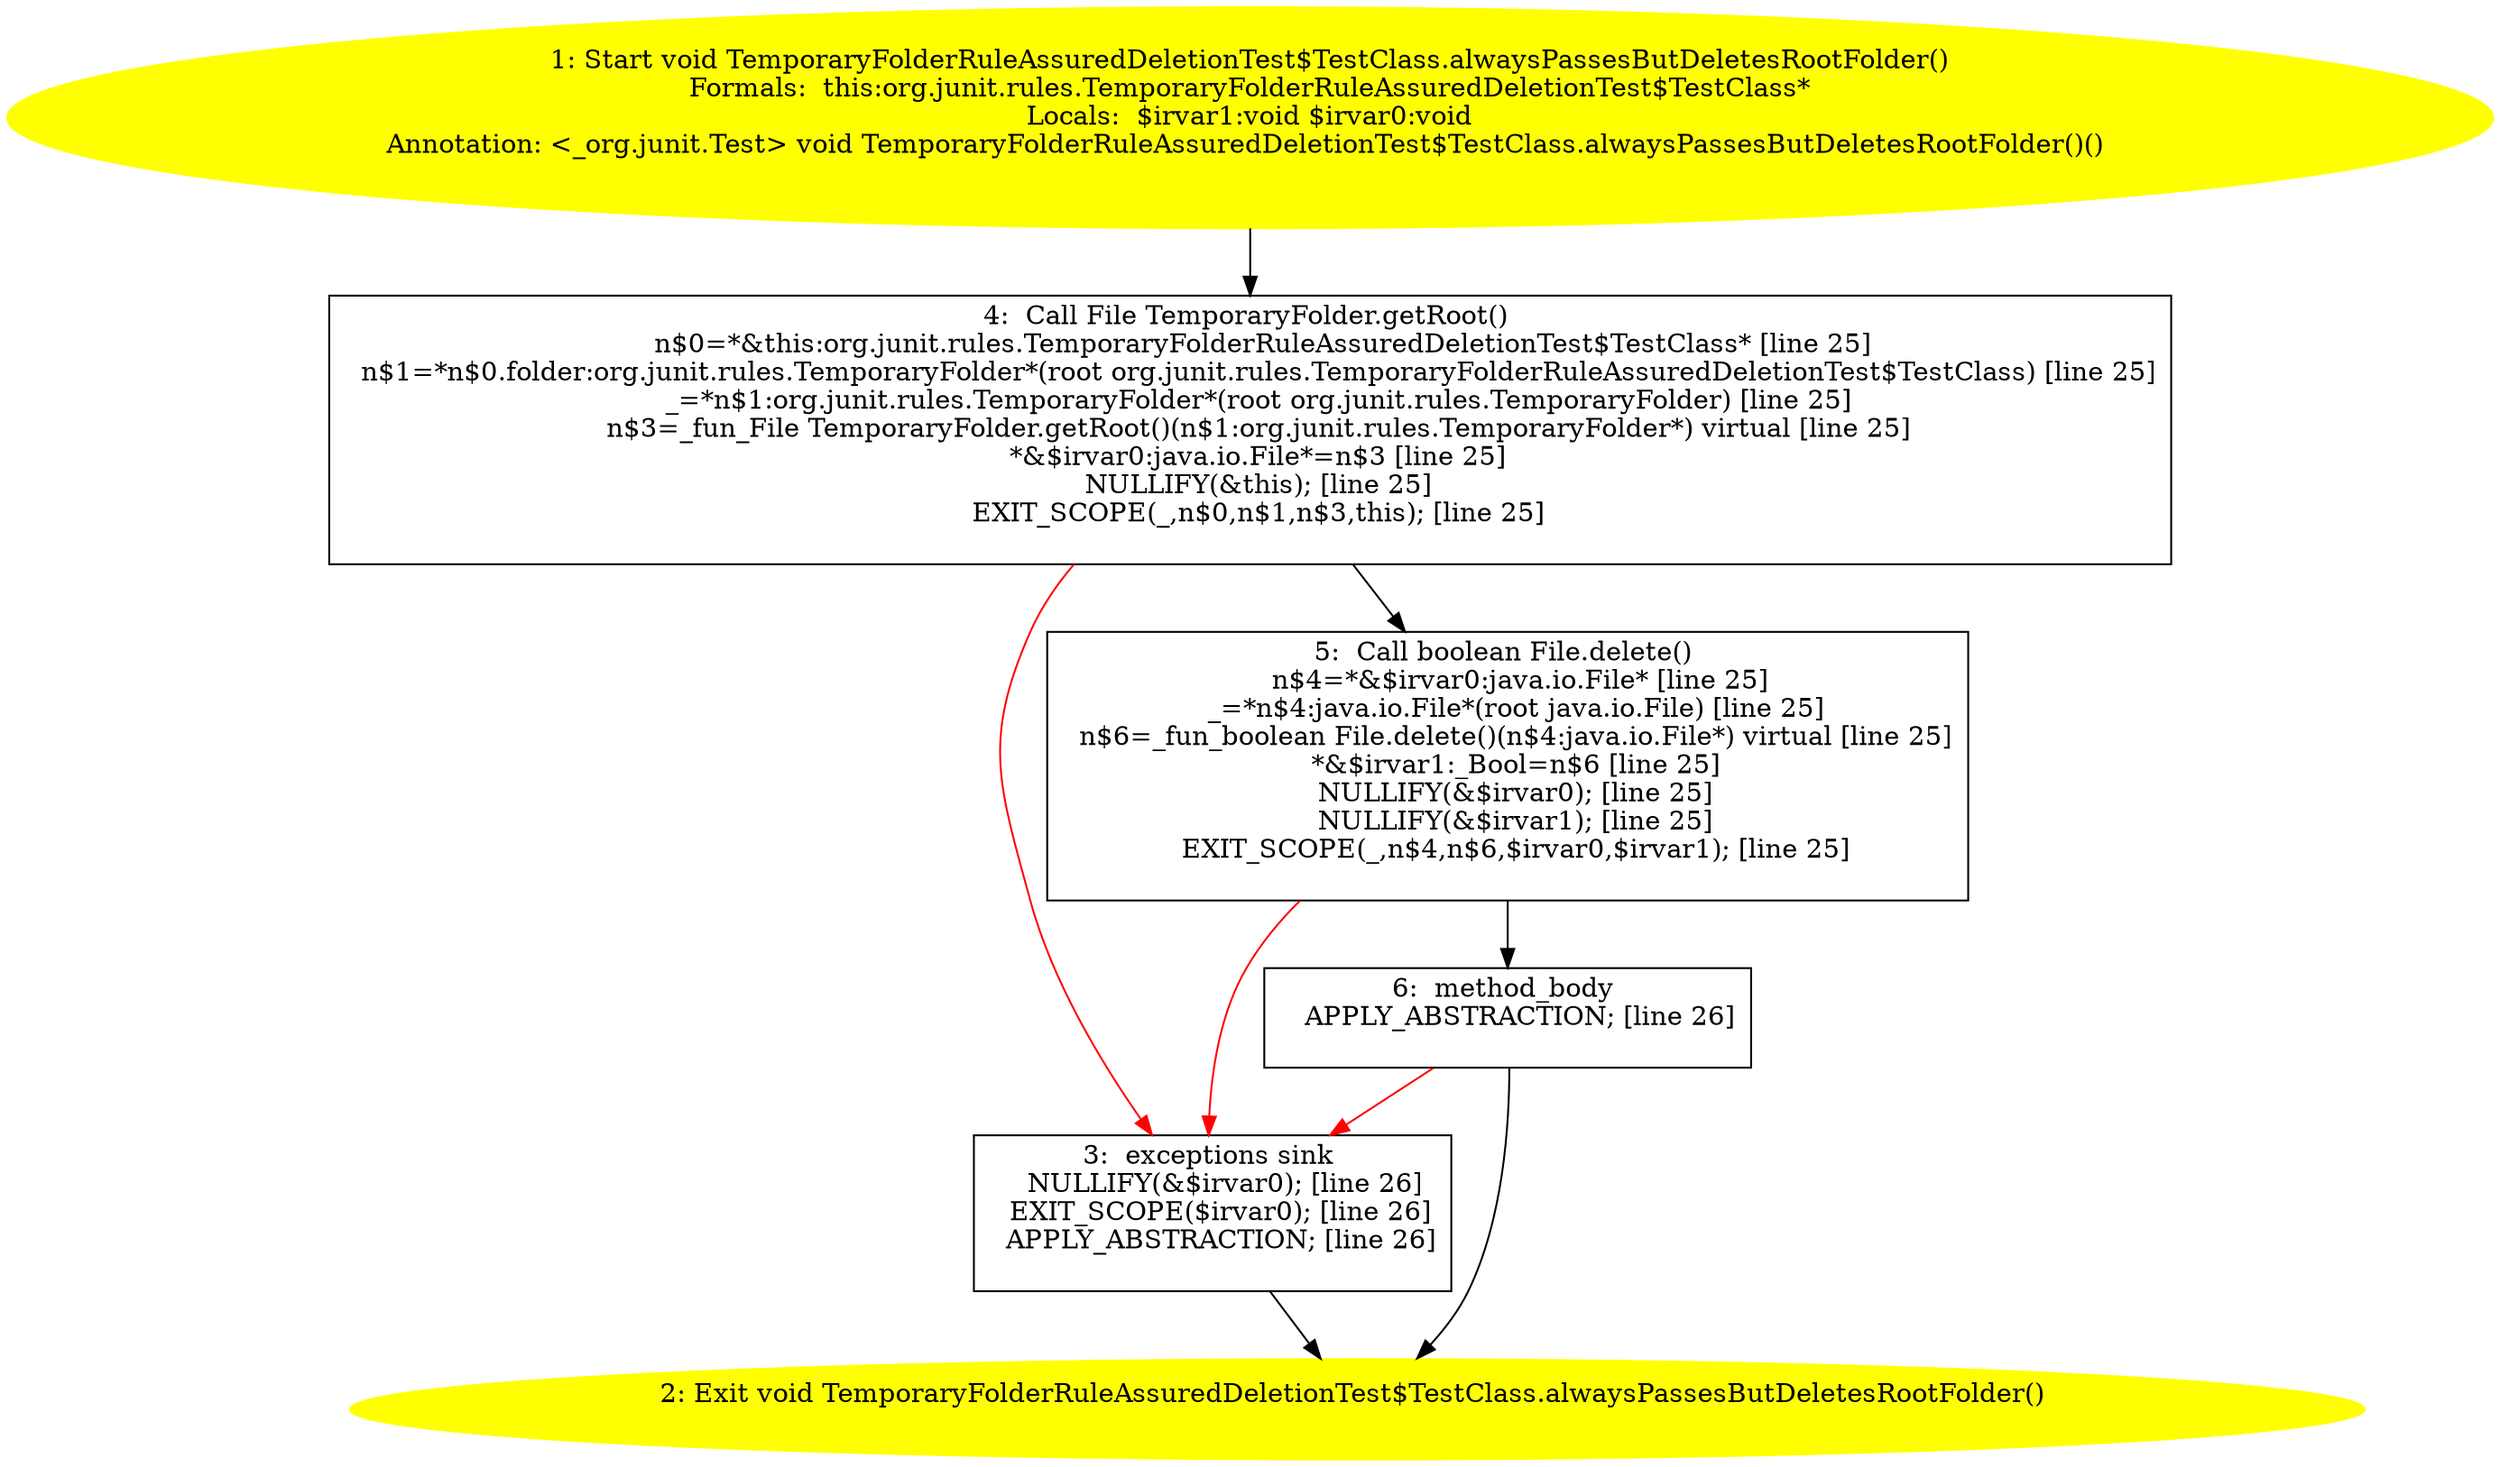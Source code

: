 /* @generated */
digraph cfg {
"org.junit.rules.TemporaryFolderRuleAssuredDeletionTest$TestClass.alwaysPassesButDeletesRootFolder():.9f24ecdf7f7a0b4e6e6fb94104a755e5_1" [label="1: Start void TemporaryFolderRuleAssuredDeletionTest$TestClass.alwaysPassesButDeletesRootFolder()\nFormals:  this:org.junit.rules.TemporaryFolderRuleAssuredDeletionTest$TestClass*\nLocals:  $irvar1:void $irvar0:void\nAnnotation: <_org.junit.Test> void TemporaryFolderRuleAssuredDeletionTest$TestClass.alwaysPassesButDeletesRootFolder()() \n  " color=yellow style=filled]
	

	 "org.junit.rules.TemporaryFolderRuleAssuredDeletionTest$TestClass.alwaysPassesButDeletesRootFolder():.9f24ecdf7f7a0b4e6e6fb94104a755e5_1" -> "org.junit.rules.TemporaryFolderRuleAssuredDeletionTest$TestClass.alwaysPassesButDeletesRootFolder():.9f24ecdf7f7a0b4e6e6fb94104a755e5_4" ;
"org.junit.rules.TemporaryFolderRuleAssuredDeletionTest$TestClass.alwaysPassesButDeletesRootFolder():.9f24ecdf7f7a0b4e6e6fb94104a755e5_2" [label="2: Exit void TemporaryFolderRuleAssuredDeletionTest$TestClass.alwaysPassesButDeletesRootFolder() \n  " color=yellow style=filled]
	

"org.junit.rules.TemporaryFolderRuleAssuredDeletionTest$TestClass.alwaysPassesButDeletesRootFolder():.9f24ecdf7f7a0b4e6e6fb94104a755e5_3" [label="3:  exceptions sink \n   NULLIFY(&$irvar0); [line 26]\n  EXIT_SCOPE($irvar0); [line 26]\n  APPLY_ABSTRACTION; [line 26]\n " shape="box"]
	

	 "org.junit.rules.TemporaryFolderRuleAssuredDeletionTest$TestClass.alwaysPassesButDeletesRootFolder():.9f24ecdf7f7a0b4e6e6fb94104a755e5_3" -> "org.junit.rules.TemporaryFolderRuleAssuredDeletionTest$TestClass.alwaysPassesButDeletesRootFolder():.9f24ecdf7f7a0b4e6e6fb94104a755e5_2" ;
"org.junit.rules.TemporaryFolderRuleAssuredDeletionTest$TestClass.alwaysPassesButDeletesRootFolder():.9f24ecdf7f7a0b4e6e6fb94104a755e5_4" [label="4:  Call File TemporaryFolder.getRoot() \n   n$0=*&this:org.junit.rules.TemporaryFolderRuleAssuredDeletionTest$TestClass* [line 25]\n  n$1=*n$0.folder:org.junit.rules.TemporaryFolder*(root org.junit.rules.TemporaryFolderRuleAssuredDeletionTest$TestClass) [line 25]\n  _=*n$1:org.junit.rules.TemporaryFolder*(root org.junit.rules.TemporaryFolder) [line 25]\n  n$3=_fun_File TemporaryFolder.getRoot()(n$1:org.junit.rules.TemporaryFolder*) virtual [line 25]\n  *&$irvar0:java.io.File*=n$3 [line 25]\n  NULLIFY(&this); [line 25]\n  EXIT_SCOPE(_,n$0,n$1,n$3,this); [line 25]\n " shape="box"]
	

	 "org.junit.rules.TemporaryFolderRuleAssuredDeletionTest$TestClass.alwaysPassesButDeletesRootFolder():.9f24ecdf7f7a0b4e6e6fb94104a755e5_4" -> "org.junit.rules.TemporaryFolderRuleAssuredDeletionTest$TestClass.alwaysPassesButDeletesRootFolder():.9f24ecdf7f7a0b4e6e6fb94104a755e5_5" ;
	 "org.junit.rules.TemporaryFolderRuleAssuredDeletionTest$TestClass.alwaysPassesButDeletesRootFolder():.9f24ecdf7f7a0b4e6e6fb94104a755e5_4" -> "org.junit.rules.TemporaryFolderRuleAssuredDeletionTest$TestClass.alwaysPassesButDeletesRootFolder():.9f24ecdf7f7a0b4e6e6fb94104a755e5_3" [color="red" ];
"org.junit.rules.TemporaryFolderRuleAssuredDeletionTest$TestClass.alwaysPassesButDeletesRootFolder():.9f24ecdf7f7a0b4e6e6fb94104a755e5_5" [label="5:  Call boolean File.delete() \n   n$4=*&$irvar0:java.io.File* [line 25]\n  _=*n$4:java.io.File*(root java.io.File) [line 25]\n  n$6=_fun_boolean File.delete()(n$4:java.io.File*) virtual [line 25]\n  *&$irvar1:_Bool=n$6 [line 25]\n  NULLIFY(&$irvar0); [line 25]\n  NULLIFY(&$irvar1); [line 25]\n  EXIT_SCOPE(_,n$4,n$6,$irvar0,$irvar1); [line 25]\n " shape="box"]
	

	 "org.junit.rules.TemporaryFolderRuleAssuredDeletionTest$TestClass.alwaysPassesButDeletesRootFolder():.9f24ecdf7f7a0b4e6e6fb94104a755e5_5" -> "org.junit.rules.TemporaryFolderRuleAssuredDeletionTest$TestClass.alwaysPassesButDeletesRootFolder():.9f24ecdf7f7a0b4e6e6fb94104a755e5_6" ;
	 "org.junit.rules.TemporaryFolderRuleAssuredDeletionTest$TestClass.alwaysPassesButDeletesRootFolder():.9f24ecdf7f7a0b4e6e6fb94104a755e5_5" -> "org.junit.rules.TemporaryFolderRuleAssuredDeletionTest$TestClass.alwaysPassesButDeletesRootFolder():.9f24ecdf7f7a0b4e6e6fb94104a755e5_3" [color="red" ];
"org.junit.rules.TemporaryFolderRuleAssuredDeletionTest$TestClass.alwaysPassesButDeletesRootFolder():.9f24ecdf7f7a0b4e6e6fb94104a755e5_6" [label="6:  method_body \n   APPLY_ABSTRACTION; [line 26]\n " shape="box"]
	

	 "org.junit.rules.TemporaryFolderRuleAssuredDeletionTest$TestClass.alwaysPassesButDeletesRootFolder():.9f24ecdf7f7a0b4e6e6fb94104a755e5_6" -> "org.junit.rules.TemporaryFolderRuleAssuredDeletionTest$TestClass.alwaysPassesButDeletesRootFolder():.9f24ecdf7f7a0b4e6e6fb94104a755e5_2" ;
	 "org.junit.rules.TemporaryFolderRuleAssuredDeletionTest$TestClass.alwaysPassesButDeletesRootFolder():.9f24ecdf7f7a0b4e6e6fb94104a755e5_6" -> "org.junit.rules.TemporaryFolderRuleAssuredDeletionTest$TestClass.alwaysPassesButDeletesRootFolder():.9f24ecdf7f7a0b4e6e6fb94104a755e5_3" [color="red" ];
}
